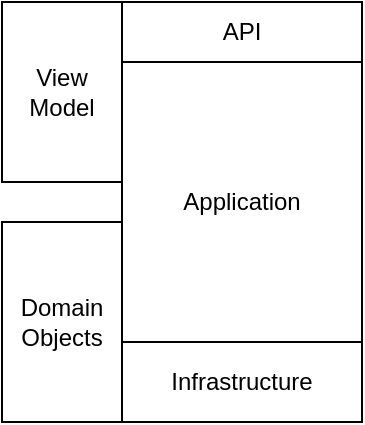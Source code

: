 <mxfile>
    <diagram id="yEuwJ9RUvENj6JVlWJox" name="Page-1">
        <mxGraphModel dx="498" dy="226" grid="1" gridSize="10" guides="1" tooltips="1" connect="1" arrows="1" fold="1" page="1" pageScale="1" pageWidth="850" pageHeight="1100" math="0" shadow="0">
            <root>
                <mxCell id="0"/>
                <mxCell id="1" parent="0"/>
                <mxCell id="2" value="Application" style="rounded=0;whiteSpace=wrap;html=1;" vertex="1" parent="1">
                    <mxGeometry x="280" y="110" width="120" height="140" as="geometry"/>
                </mxCell>
                <mxCell id="3" value="Domain Objects" style="rounded=0;whiteSpace=wrap;html=1;" vertex="1" parent="1">
                    <mxGeometry x="220" y="190" width="60" height="100" as="geometry"/>
                </mxCell>
                <mxCell id="4" value="API" style="rounded=0;whiteSpace=wrap;html=1;" vertex="1" parent="1">
                    <mxGeometry x="280" y="80" width="120" height="30" as="geometry"/>
                </mxCell>
                <mxCell id="5" value="Infrastructure" style="rounded=0;whiteSpace=wrap;html=1;" vertex="1" parent="1">
                    <mxGeometry x="280" y="250" width="120" height="40" as="geometry"/>
                </mxCell>
                <mxCell id="6" value="View Model" style="rounded=0;whiteSpace=wrap;html=1;" vertex="1" parent="1">
                    <mxGeometry x="220" y="80" width="60" height="90" as="geometry"/>
                </mxCell>
            </root>
        </mxGraphModel>
    </diagram>
</mxfile>